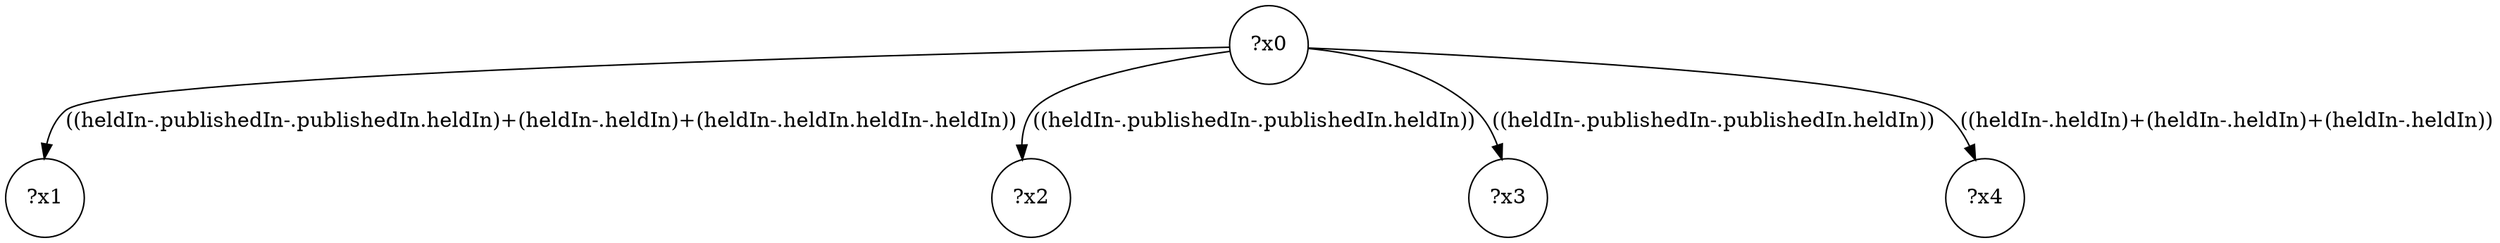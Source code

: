 digraph g {
	x0 [shape=circle, label="?x0"];
	x1 [shape=circle, label="?x1"];
	x0 -> x1 [label="((heldIn-.publishedIn-.publishedIn.heldIn)+(heldIn-.heldIn)+(heldIn-.heldIn.heldIn-.heldIn))"];
	x2 [shape=circle, label="?x2"];
	x0 -> x2 [label="((heldIn-.publishedIn-.publishedIn.heldIn))"];
	x3 [shape=circle, label="?x3"];
	x0 -> x3 [label="((heldIn-.publishedIn-.publishedIn.heldIn))"];
	x4 [shape=circle, label="?x4"];
	x0 -> x4 [label="((heldIn-.heldIn)+(heldIn-.heldIn)+(heldIn-.heldIn))"];
}
